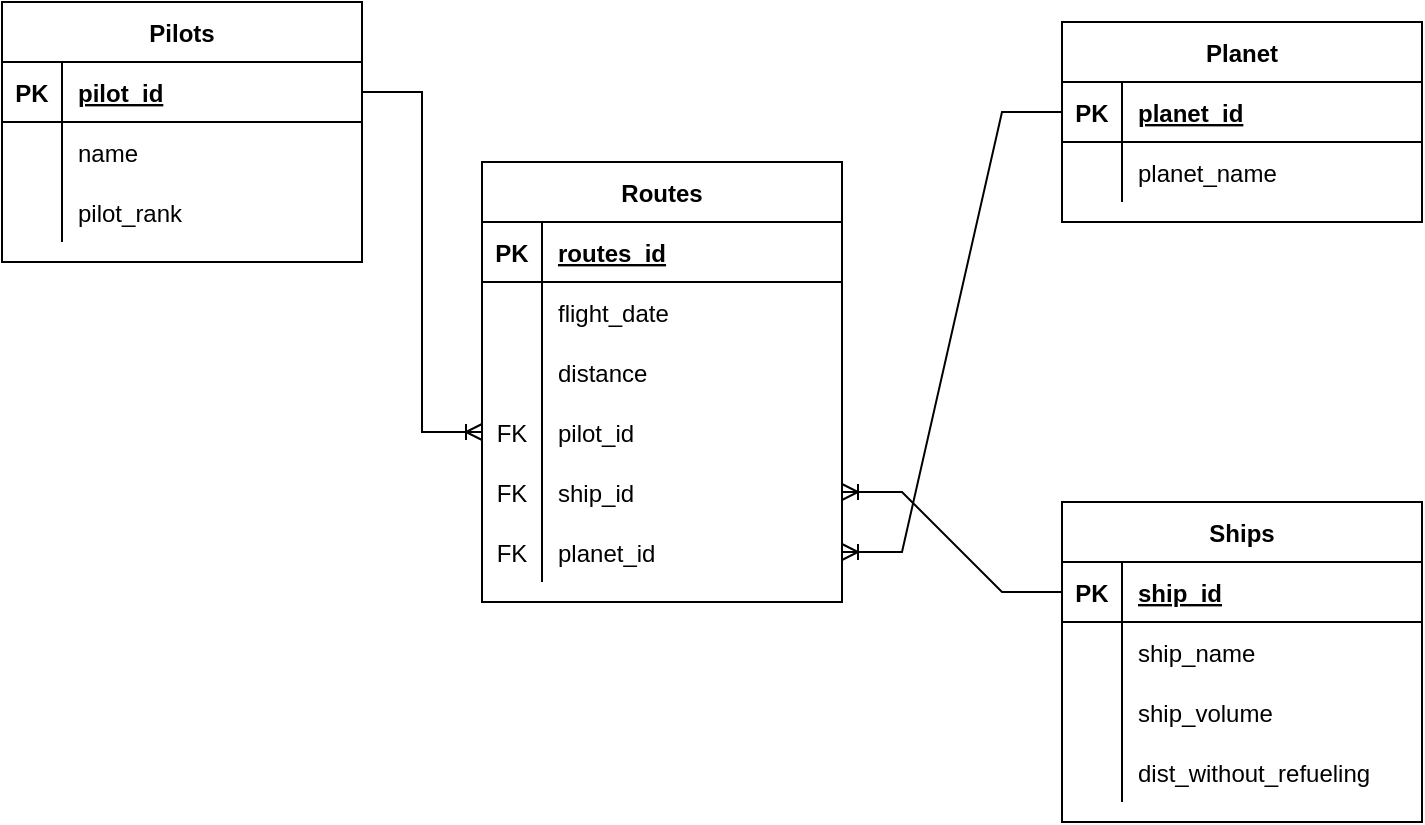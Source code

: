 <mxfile version="20.3.7" type="device"><diagram id="BqAr4Qj5y_2jxHpITLP8" name="Страница 1"><mxGraphModel dx="1038" dy="579" grid="1" gridSize="10" guides="1" tooltips="1" connect="1" arrows="1" fold="1" page="1" pageScale="1" pageWidth="1600" pageHeight="1200" math="0" shadow="0"><root><mxCell id="0"/><mxCell id="1" parent="0"/><mxCell id="HMIWXdIrpDpVVv7xYnsZ-1" value="Pilots" style="shape=table;startSize=30;container=1;collapsible=1;childLayout=tableLayout;fixedRows=1;rowLines=0;fontStyle=1;align=center;resizeLast=1;" vertex="1" parent="1"><mxGeometry x="190" y="720" width="180" height="130" as="geometry"/></mxCell><mxCell id="HMIWXdIrpDpVVv7xYnsZ-2" value="" style="shape=tableRow;horizontal=0;startSize=0;swimlaneHead=0;swimlaneBody=0;fillColor=none;collapsible=0;dropTarget=0;points=[[0,0.5],[1,0.5]];portConstraint=eastwest;top=0;left=0;right=0;bottom=1;" vertex="1" parent="HMIWXdIrpDpVVv7xYnsZ-1"><mxGeometry y="30" width="180" height="30" as="geometry"/></mxCell><mxCell id="HMIWXdIrpDpVVv7xYnsZ-3" value="PK" style="shape=partialRectangle;connectable=0;fillColor=none;top=0;left=0;bottom=0;right=0;fontStyle=1;overflow=hidden;" vertex="1" parent="HMIWXdIrpDpVVv7xYnsZ-2"><mxGeometry width="30" height="30" as="geometry"><mxRectangle width="30" height="30" as="alternateBounds"/></mxGeometry></mxCell><mxCell id="HMIWXdIrpDpVVv7xYnsZ-4" value="pilot_id" style="shape=partialRectangle;connectable=0;fillColor=none;top=0;left=0;bottom=0;right=0;align=left;spacingLeft=6;fontStyle=5;overflow=hidden;" vertex="1" parent="HMIWXdIrpDpVVv7xYnsZ-2"><mxGeometry x="30" width="150" height="30" as="geometry"><mxRectangle width="150" height="30" as="alternateBounds"/></mxGeometry></mxCell><mxCell id="HMIWXdIrpDpVVv7xYnsZ-5" value="" style="shape=tableRow;horizontal=0;startSize=0;swimlaneHead=0;swimlaneBody=0;fillColor=none;collapsible=0;dropTarget=0;points=[[0,0.5],[1,0.5]];portConstraint=eastwest;top=0;left=0;right=0;bottom=0;" vertex="1" parent="HMIWXdIrpDpVVv7xYnsZ-1"><mxGeometry y="60" width="180" height="30" as="geometry"/></mxCell><mxCell id="HMIWXdIrpDpVVv7xYnsZ-6" value="" style="shape=partialRectangle;connectable=0;fillColor=none;top=0;left=0;bottom=0;right=0;editable=1;overflow=hidden;" vertex="1" parent="HMIWXdIrpDpVVv7xYnsZ-5"><mxGeometry width="30" height="30" as="geometry"><mxRectangle width="30" height="30" as="alternateBounds"/></mxGeometry></mxCell><mxCell id="HMIWXdIrpDpVVv7xYnsZ-7" value="name" style="shape=partialRectangle;connectable=0;fillColor=none;top=0;left=0;bottom=0;right=0;align=left;spacingLeft=6;overflow=hidden;" vertex="1" parent="HMIWXdIrpDpVVv7xYnsZ-5"><mxGeometry x="30" width="150" height="30" as="geometry"><mxRectangle width="150" height="30" as="alternateBounds"/></mxGeometry></mxCell><mxCell id="HMIWXdIrpDpVVv7xYnsZ-8" value="" style="shape=tableRow;horizontal=0;startSize=0;swimlaneHead=0;swimlaneBody=0;fillColor=none;collapsible=0;dropTarget=0;points=[[0,0.5],[1,0.5]];portConstraint=eastwest;top=0;left=0;right=0;bottom=0;" vertex="1" parent="HMIWXdIrpDpVVv7xYnsZ-1"><mxGeometry y="90" width="180" height="30" as="geometry"/></mxCell><mxCell id="HMIWXdIrpDpVVv7xYnsZ-9" value="" style="shape=partialRectangle;connectable=0;fillColor=none;top=0;left=0;bottom=0;right=0;editable=1;overflow=hidden;" vertex="1" parent="HMIWXdIrpDpVVv7xYnsZ-8"><mxGeometry width="30" height="30" as="geometry"><mxRectangle width="30" height="30" as="alternateBounds"/></mxGeometry></mxCell><mxCell id="HMIWXdIrpDpVVv7xYnsZ-10" value="pilot_rank" style="shape=partialRectangle;connectable=0;fillColor=none;top=0;left=0;bottom=0;right=0;align=left;spacingLeft=6;overflow=hidden;" vertex="1" parent="HMIWXdIrpDpVVv7xYnsZ-8"><mxGeometry x="30" width="150" height="30" as="geometry"><mxRectangle width="150" height="30" as="alternateBounds"/></mxGeometry></mxCell><mxCell id="HMIWXdIrpDpVVv7xYnsZ-14" value="Planet" style="shape=table;startSize=30;container=1;collapsible=1;childLayout=tableLayout;fixedRows=1;rowLines=0;fontStyle=1;align=center;resizeLast=1;" vertex="1" parent="1"><mxGeometry x="720" y="730" width="180" height="100" as="geometry"/></mxCell><mxCell id="HMIWXdIrpDpVVv7xYnsZ-15" value="" style="shape=tableRow;horizontal=0;startSize=0;swimlaneHead=0;swimlaneBody=0;fillColor=none;collapsible=0;dropTarget=0;points=[[0,0.5],[1,0.5]];portConstraint=eastwest;top=0;left=0;right=0;bottom=1;" vertex="1" parent="HMIWXdIrpDpVVv7xYnsZ-14"><mxGeometry y="30" width="180" height="30" as="geometry"/></mxCell><mxCell id="HMIWXdIrpDpVVv7xYnsZ-16" value="PK" style="shape=partialRectangle;connectable=0;fillColor=none;top=0;left=0;bottom=0;right=0;fontStyle=1;overflow=hidden;" vertex="1" parent="HMIWXdIrpDpVVv7xYnsZ-15"><mxGeometry width="30" height="30" as="geometry"><mxRectangle width="30" height="30" as="alternateBounds"/></mxGeometry></mxCell><mxCell id="HMIWXdIrpDpVVv7xYnsZ-17" value="planet_id" style="shape=partialRectangle;connectable=0;fillColor=none;top=0;left=0;bottom=0;right=0;align=left;spacingLeft=6;fontStyle=5;overflow=hidden;" vertex="1" parent="HMIWXdIrpDpVVv7xYnsZ-15"><mxGeometry x="30" width="150" height="30" as="geometry"><mxRectangle width="150" height="30" as="alternateBounds"/></mxGeometry></mxCell><mxCell id="HMIWXdIrpDpVVv7xYnsZ-18" value="" style="shape=tableRow;horizontal=0;startSize=0;swimlaneHead=0;swimlaneBody=0;fillColor=none;collapsible=0;dropTarget=0;points=[[0,0.5],[1,0.5]];portConstraint=eastwest;top=0;left=0;right=0;bottom=0;" vertex="1" parent="HMIWXdIrpDpVVv7xYnsZ-14"><mxGeometry y="60" width="180" height="30" as="geometry"/></mxCell><mxCell id="HMIWXdIrpDpVVv7xYnsZ-19" value="" style="shape=partialRectangle;connectable=0;fillColor=none;top=0;left=0;bottom=0;right=0;editable=1;overflow=hidden;" vertex="1" parent="HMIWXdIrpDpVVv7xYnsZ-18"><mxGeometry width="30" height="30" as="geometry"><mxRectangle width="30" height="30" as="alternateBounds"/></mxGeometry></mxCell><mxCell id="HMIWXdIrpDpVVv7xYnsZ-20" value="planet_name" style="shape=partialRectangle;connectable=0;fillColor=none;top=0;left=0;bottom=0;right=0;align=left;spacingLeft=6;overflow=hidden;" vertex="1" parent="HMIWXdIrpDpVVv7xYnsZ-18"><mxGeometry x="30" width="150" height="30" as="geometry"><mxRectangle width="150" height="30" as="alternateBounds"/></mxGeometry></mxCell><mxCell id="HMIWXdIrpDpVVv7xYnsZ-27" value="Ships" style="shape=table;startSize=30;container=1;collapsible=1;childLayout=tableLayout;fixedRows=1;rowLines=0;fontStyle=1;align=center;resizeLast=1;" vertex="1" parent="1"><mxGeometry x="720" y="970" width="180" height="160" as="geometry"/></mxCell><mxCell id="HMIWXdIrpDpVVv7xYnsZ-28" value="" style="shape=tableRow;horizontal=0;startSize=0;swimlaneHead=0;swimlaneBody=0;fillColor=none;collapsible=0;dropTarget=0;points=[[0,0.5],[1,0.5]];portConstraint=eastwest;top=0;left=0;right=0;bottom=1;" vertex="1" parent="HMIWXdIrpDpVVv7xYnsZ-27"><mxGeometry y="30" width="180" height="30" as="geometry"/></mxCell><mxCell id="HMIWXdIrpDpVVv7xYnsZ-29" value="PK" style="shape=partialRectangle;connectable=0;fillColor=none;top=0;left=0;bottom=0;right=0;fontStyle=1;overflow=hidden;" vertex="1" parent="HMIWXdIrpDpVVv7xYnsZ-28"><mxGeometry width="30" height="30" as="geometry"><mxRectangle width="30" height="30" as="alternateBounds"/></mxGeometry></mxCell><mxCell id="HMIWXdIrpDpVVv7xYnsZ-30" value="ship_id" style="shape=partialRectangle;connectable=0;fillColor=none;top=0;left=0;bottom=0;right=0;align=left;spacingLeft=6;fontStyle=5;overflow=hidden;" vertex="1" parent="HMIWXdIrpDpVVv7xYnsZ-28"><mxGeometry x="30" width="150" height="30" as="geometry"><mxRectangle width="150" height="30" as="alternateBounds"/></mxGeometry></mxCell><mxCell id="HMIWXdIrpDpVVv7xYnsZ-31" value="" style="shape=tableRow;horizontal=0;startSize=0;swimlaneHead=0;swimlaneBody=0;fillColor=none;collapsible=0;dropTarget=0;points=[[0,0.5],[1,0.5]];portConstraint=eastwest;top=0;left=0;right=0;bottom=0;" vertex="1" parent="HMIWXdIrpDpVVv7xYnsZ-27"><mxGeometry y="60" width="180" height="30" as="geometry"/></mxCell><mxCell id="HMIWXdIrpDpVVv7xYnsZ-32" value="" style="shape=partialRectangle;connectable=0;fillColor=none;top=0;left=0;bottom=0;right=0;editable=1;overflow=hidden;" vertex="1" parent="HMIWXdIrpDpVVv7xYnsZ-31"><mxGeometry width="30" height="30" as="geometry"><mxRectangle width="30" height="30" as="alternateBounds"/></mxGeometry></mxCell><mxCell id="HMIWXdIrpDpVVv7xYnsZ-33" value="ship_name" style="shape=partialRectangle;connectable=0;fillColor=none;top=0;left=0;bottom=0;right=0;align=left;spacingLeft=6;overflow=hidden;" vertex="1" parent="HMIWXdIrpDpVVv7xYnsZ-31"><mxGeometry x="30" width="150" height="30" as="geometry"><mxRectangle width="150" height="30" as="alternateBounds"/></mxGeometry></mxCell><mxCell id="HMIWXdIrpDpVVv7xYnsZ-34" value="" style="shape=tableRow;horizontal=0;startSize=0;swimlaneHead=0;swimlaneBody=0;fillColor=none;collapsible=0;dropTarget=0;points=[[0,0.5],[1,0.5]];portConstraint=eastwest;top=0;left=0;right=0;bottom=0;" vertex="1" parent="HMIWXdIrpDpVVv7xYnsZ-27"><mxGeometry y="90" width="180" height="30" as="geometry"/></mxCell><mxCell id="HMIWXdIrpDpVVv7xYnsZ-35" value="" style="shape=partialRectangle;connectable=0;fillColor=none;top=0;left=0;bottom=0;right=0;editable=1;overflow=hidden;" vertex="1" parent="HMIWXdIrpDpVVv7xYnsZ-34"><mxGeometry width="30" height="30" as="geometry"><mxRectangle width="30" height="30" as="alternateBounds"/></mxGeometry></mxCell><mxCell id="HMIWXdIrpDpVVv7xYnsZ-36" value="ship_volume" style="shape=partialRectangle;connectable=0;fillColor=none;top=0;left=0;bottom=0;right=0;align=left;spacingLeft=6;overflow=hidden;" vertex="1" parent="HMIWXdIrpDpVVv7xYnsZ-34"><mxGeometry x="30" width="150" height="30" as="geometry"><mxRectangle width="150" height="30" as="alternateBounds"/></mxGeometry></mxCell><mxCell id="HMIWXdIrpDpVVv7xYnsZ-37" value="" style="shape=tableRow;horizontal=0;startSize=0;swimlaneHead=0;swimlaneBody=0;fillColor=none;collapsible=0;dropTarget=0;points=[[0,0.5],[1,0.5]];portConstraint=eastwest;top=0;left=0;right=0;bottom=0;" vertex="1" parent="HMIWXdIrpDpVVv7xYnsZ-27"><mxGeometry y="120" width="180" height="30" as="geometry"/></mxCell><mxCell id="HMIWXdIrpDpVVv7xYnsZ-38" value="" style="shape=partialRectangle;connectable=0;fillColor=none;top=0;left=0;bottom=0;right=0;editable=1;overflow=hidden;" vertex="1" parent="HMIWXdIrpDpVVv7xYnsZ-37"><mxGeometry width="30" height="30" as="geometry"><mxRectangle width="30" height="30" as="alternateBounds"/></mxGeometry></mxCell><mxCell id="HMIWXdIrpDpVVv7xYnsZ-39" value="dist_without_refueling" style="shape=partialRectangle;connectable=0;fillColor=none;top=0;left=0;bottom=0;right=0;align=left;spacingLeft=6;overflow=hidden;" vertex="1" parent="HMIWXdIrpDpVVv7xYnsZ-37"><mxGeometry x="30" width="150" height="30" as="geometry"><mxRectangle width="150" height="30" as="alternateBounds"/></mxGeometry></mxCell><mxCell id="HMIWXdIrpDpVVv7xYnsZ-40" value="Routes" style="shape=table;startSize=30;container=1;collapsible=1;childLayout=tableLayout;fixedRows=1;rowLines=0;fontStyle=1;align=center;resizeLast=1;" vertex="1" parent="1"><mxGeometry x="430" y="800" width="180" height="220" as="geometry"/></mxCell><mxCell id="HMIWXdIrpDpVVv7xYnsZ-41" value="" style="shape=tableRow;horizontal=0;startSize=0;swimlaneHead=0;swimlaneBody=0;fillColor=none;collapsible=0;dropTarget=0;points=[[0,0.5],[1,0.5]];portConstraint=eastwest;top=0;left=0;right=0;bottom=1;" vertex="1" parent="HMIWXdIrpDpVVv7xYnsZ-40"><mxGeometry y="30" width="180" height="30" as="geometry"/></mxCell><mxCell id="HMIWXdIrpDpVVv7xYnsZ-42" value="PK" style="shape=partialRectangle;connectable=0;fillColor=none;top=0;left=0;bottom=0;right=0;fontStyle=1;overflow=hidden;" vertex="1" parent="HMIWXdIrpDpVVv7xYnsZ-41"><mxGeometry width="30" height="30" as="geometry"><mxRectangle width="30" height="30" as="alternateBounds"/></mxGeometry></mxCell><mxCell id="HMIWXdIrpDpVVv7xYnsZ-43" value="routes_id" style="shape=partialRectangle;connectable=0;fillColor=none;top=0;left=0;bottom=0;right=0;align=left;spacingLeft=6;fontStyle=5;overflow=hidden;" vertex="1" parent="HMIWXdIrpDpVVv7xYnsZ-41"><mxGeometry x="30" width="150" height="30" as="geometry"><mxRectangle width="150" height="30" as="alternateBounds"/></mxGeometry></mxCell><mxCell id="HMIWXdIrpDpVVv7xYnsZ-44" value="" style="shape=tableRow;horizontal=0;startSize=0;swimlaneHead=0;swimlaneBody=0;fillColor=none;collapsible=0;dropTarget=0;points=[[0,0.5],[1,0.5]];portConstraint=eastwest;top=0;left=0;right=0;bottom=0;" vertex="1" parent="HMIWXdIrpDpVVv7xYnsZ-40"><mxGeometry y="60" width="180" height="30" as="geometry"/></mxCell><mxCell id="HMIWXdIrpDpVVv7xYnsZ-45" value="" style="shape=partialRectangle;connectable=0;fillColor=none;top=0;left=0;bottom=0;right=0;editable=1;overflow=hidden;" vertex="1" parent="HMIWXdIrpDpVVv7xYnsZ-44"><mxGeometry width="30" height="30" as="geometry"><mxRectangle width="30" height="30" as="alternateBounds"/></mxGeometry></mxCell><mxCell id="HMIWXdIrpDpVVv7xYnsZ-46" value="flight_date" style="shape=partialRectangle;connectable=0;fillColor=none;top=0;left=0;bottom=0;right=0;align=left;spacingLeft=6;overflow=hidden;" vertex="1" parent="HMIWXdIrpDpVVv7xYnsZ-44"><mxGeometry x="30" width="150" height="30" as="geometry"><mxRectangle width="150" height="30" as="alternateBounds"/></mxGeometry></mxCell><mxCell id="HMIWXdIrpDpVVv7xYnsZ-47" value="" style="shape=tableRow;horizontal=0;startSize=0;swimlaneHead=0;swimlaneBody=0;fillColor=none;collapsible=0;dropTarget=0;points=[[0,0.5],[1,0.5]];portConstraint=eastwest;top=0;left=0;right=0;bottom=0;" vertex="1" parent="HMIWXdIrpDpVVv7xYnsZ-40"><mxGeometry y="90" width="180" height="30" as="geometry"/></mxCell><mxCell id="HMIWXdIrpDpVVv7xYnsZ-48" value="" style="shape=partialRectangle;connectable=0;fillColor=none;top=0;left=0;bottom=0;right=0;editable=1;overflow=hidden;" vertex="1" parent="HMIWXdIrpDpVVv7xYnsZ-47"><mxGeometry width="30" height="30" as="geometry"><mxRectangle width="30" height="30" as="alternateBounds"/></mxGeometry></mxCell><mxCell id="HMIWXdIrpDpVVv7xYnsZ-49" value="distance" style="shape=partialRectangle;connectable=0;fillColor=none;top=0;left=0;bottom=0;right=0;align=left;spacingLeft=6;overflow=hidden;" vertex="1" parent="HMIWXdIrpDpVVv7xYnsZ-47"><mxGeometry x="30" width="150" height="30" as="geometry"><mxRectangle width="150" height="30" as="alternateBounds"/></mxGeometry></mxCell><mxCell id="HMIWXdIrpDpVVv7xYnsZ-53" value="" style="shape=tableRow;horizontal=0;startSize=0;swimlaneHead=0;swimlaneBody=0;fillColor=none;collapsible=0;dropTarget=0;points=[[0,0.5],[1,0.5]];portConstraint=eastwest;top=0;left=0;right=0;bottom=0;" vertex="1" parent="HMIWXdIrpDpVVv7xYnsZ-40"><mxGeometry y="120" width="180" height="30" as="geometry"/></mxCell><mxCell id="HMIWXdIrpDpVVv7xYnsZ-54" value="FK" style="shape=partialRectangle;connectable=0;fillColor=none;top=0;left=0;bottom=0;right=0;fontStyle=0;overflow=hidden;" vertex="1" parent="HMIWXdIrpDpVVv7xYnsZ-53"><mxGeometry width="30" height="30" as="geometry"><mxRectangle width="30" height="30" as="alternateBounds"/></mxGeometry></mxCell><mxCell id="HMIWXdIrpDpVVv7xYnsZ-55" value="pilot_id" style="shape=partialRectangle;connectable=0;fillColor=none;top=0;left=0;bottom=0;right=0;align=left;spacingLeft=6;fontStyle=0;overflow=hidden;" vertex="1" parent="HMIWXdIrpDpVVv7xYnsZ-53"><mxGeometry x="30" width="150" height="30" as="geometry"><mxRectangle width="150" height="30" as="alternateBounds"/></mxGeometry></mxCell><mxCell id="HMIWXdIrpDpVVv7xYnsZ-56" value="" style="shape=tableRow;horizontal=0;startSize=0;swimlaneHead=0;swimlaneBody=0;fillColor=none;collapsible=0;dropTarget=0;points=[[0,0.5],[1,0.5]];portConstraint=eastwest;top=0;left=0;right=0;bottom=0;" vertex="1" parent="HMIWXdIrpDpVVv7xYnsZ-40"><mxGeometry y="150" width="180" height="30" as="geometry"/></mxCell><mxCell id="HMIWXdIrpDpVVv7xYnsZ-57" value="FK" style="shape=partialRectangle;connectable=0;fillColor=none;top=0;left=0;bottom=0;right=0;fontStyle=0;overflow=hidden;" vertex="1" parent="HMIWXdIrpDpVVv7xYnsZ-56"><mxGeometry width="30" height="30" as="geometry"><mxRectangle width="30" height="30" as="alternateBounds"/></mxGeometry></mxCell><mxCell id="HMIWXdIrpDpVVv7xYnsZ-58" value="ship_id" style="shape=partialRectangle;connectable=0;fillColor=none;top=0;left=0;bottom=0;right=0;align=left;spacingLeft=6;fontStyle=0;overflow=hidden;" vertex="1" parent="HMIWXdIrpDpVVv7xYnsZ-56"><mxGeometry x="30" width="150" height="30" as="geometry"><mxRectangle width="150" height="30" as="alternateBounds"/></mxGeometry></mxCell><mxCell id="HMIWXdIrpDpVVv7xYnsZ-59" value="" style="shape=tableRow;horizontal=0;startSize=0;swimlaneHead=0;swimlaneBody=0;fillColor=none;collapsible=0;dropTarget=0;points=[[0,0.5],[1,0.5]];portConstraint=eastwest;top=0;left=0;right=0;bottom=0;" vertex="1" parent="HMIWXdIrpDpVVv7xYnsZ-40"><mxGeometry y="180" width="180" height="30" as="geometry"/></mxCell><mxCell id="HMIWXdIrpDpVVv7xYnsZ-60" value="FK" style="shape=partialRectangle;connectable=0;fillColor=none;top=0;left=0;bottom=0;right=0;fontStyle=0;overflow=hidden;" vertex="1" parent="HMIWXdIrpDpVVv7xYnsZ-59"><mxGeometry width="30" height="30" as="geometry"><mxRectangle width="30" height="30" as="alternateBounds"/></mxGeometry></mxCell><mxCell id="HMIWXdIrpDpVVv7xYnsZ-61" value="planet_id" style="shape=partialRectangle;connectable=0;fillColor=none;top=0;left=0;bottom=0;right=0;align=left;spacingLeft=6;fontStyle=0;overflow=hidden;" vertex="1" parent="HMIWXdIrpDpVVv7xYnsZ-59"><mxGeometry x="30" width="150" height="30" as="geometry"><mxRectangle width="150" height="30" as="alternateBounds"/></mxGeometry></mxCell><mxCell id="HMIWXdIrpDpVVv7xYnsZ-62" value="" style="edgeStyle=entityRelationEdgeStyle;fontSize=12;html=1;endArrow=ERoneToMany;rounded=0;exitX=0;exitY=0.5;exitDx=0;exitDy=0;entryX=1;entryY=0.5;entryDx=0;entryDy=0;" edge="1" parent="1" source="HMIWXdIrpDpVVv7xYnsZ-28" target="HMIWXdIrpDpVVv7xYnsZ-56"><mxGeometry width="100" height="100" relative="1" as="geometry"><mxPoint x="610" y="1110" as="sourcePoint"/><mxPoint x="680" y="1000" as="targetPoint"/></mxGeometry></mxCell><mxCell id="HMIWXdIrpDpVVv7xYnsZ-63" value="" style="edgeStyle=entityRelationEdgeStyle;fontSize=12;html=1;endArrow=ERoneToMany;rounded=0;exitX=1;exitY=0.5;exitDx=0;exitDy=0;entryX=0;entryY=0.5;entryDx=0;entryDy=0;" edge="1" parent="1" source="HMIWXdIrpDpVVv7xYnsZ-2" target="HMIWXdIrpDpVVv7xYnsZ-53"><mxGeometry width="100" height="100" relative="1" as="geometry"><mxPoint x="190" y="1060" as="sourcePoint"/><mxPoint x="290" y="960" as="targetPoint"/></mxGeometry></mxCell><mxCell id="HMIWXdIrpDpVVv7xYnsZ-64" value="" style="edgeStyle=entityRelationEdgeStyle;fontSize=12;html=1;endArrow=ERoneToMany;rounded=0;exitX=0;exitY=0.5;exitDx=0;exitDy=0;entryX=1;entryY=0.5;entryDx=0;entryDy=0;" edge="1" parent="1" source="HMIWXdIrpDpVVv7xYnsZ-15" target="HMIWXdIrpDpVVv7xYnsZ-59"><mxGeometry width="100" height="100" relative="1" as="geometry"><mxPoint x="490" y="870" as="sourcePoint"/><mxPoint x="590" y="770" as="targetPoint"/></mxGeometry></mxCell></root></mxGraphModel></diagram></mxfile>